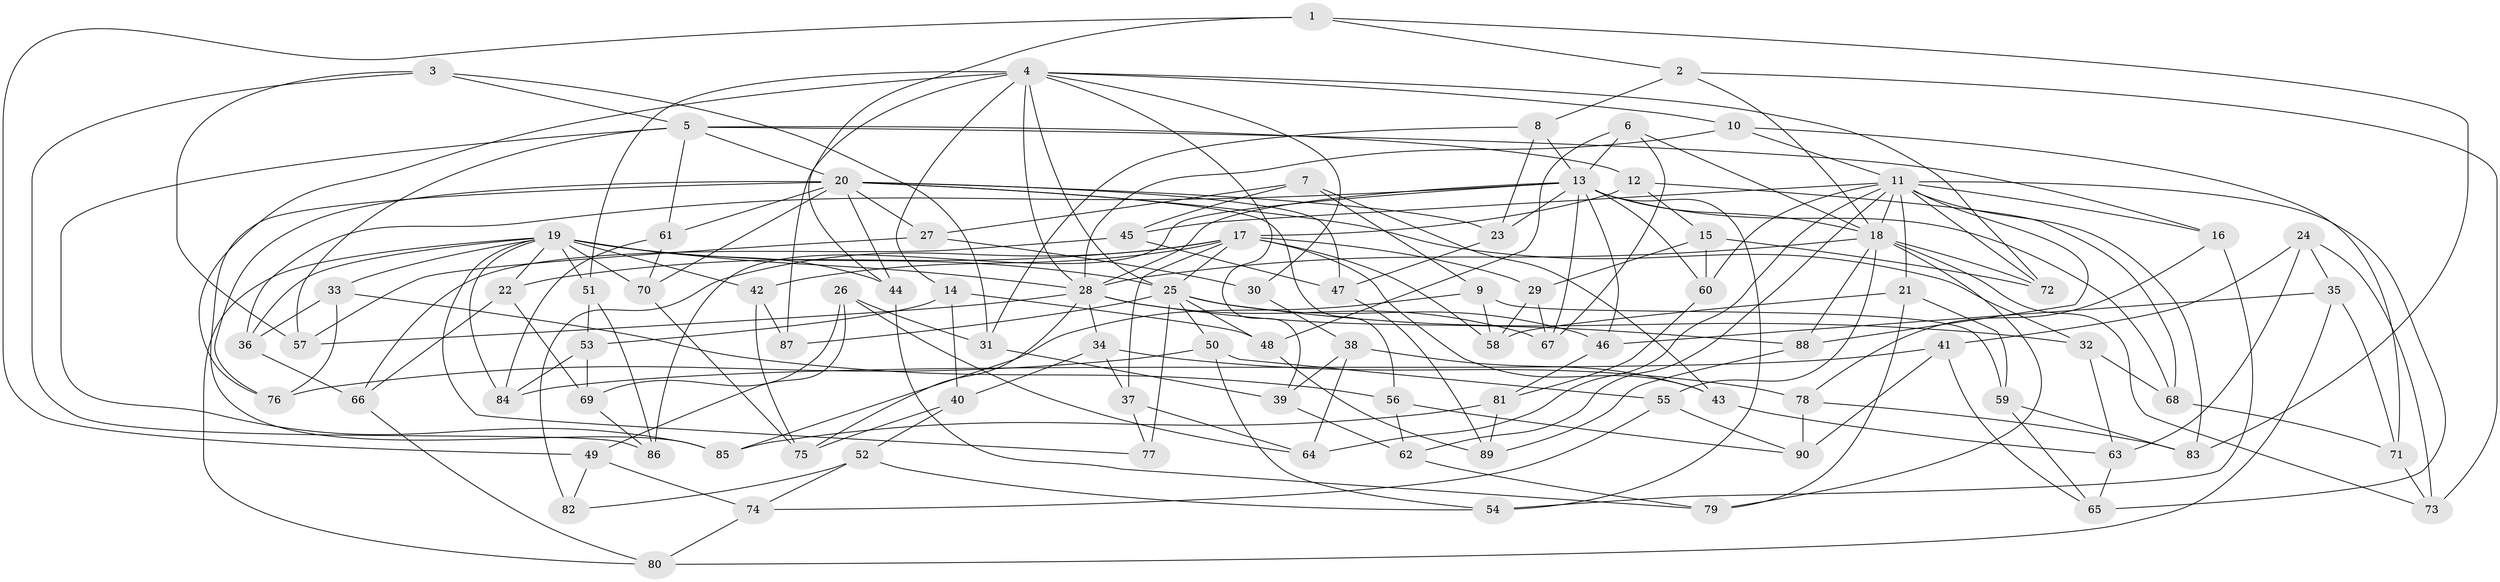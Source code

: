 // original degree distribution, {4: 1.0}
// Generated by graph-tools (version 1.1) at 2025/53/03/04/25 22:53:33]
// undirected, 90 vertices, 209 edges
graph export_dot {
  node [color=gray90,style=filled];
  1;
  2;
  3;
  4;
  5;
  6;
  7;
  8;
  9;
  10;
  11;
  12;
  13;
  14;
  15;
  16;
  17;
  18;
  19;
  20;
  21;
  22;
  23;
  24;
  25;
  26;
  27;
  28;
  29;
  30;
  31;
  32;
  33;
  34;
  35;
  36;
  37;
  38;
  39;
  40;
  41;
  42;
  43;
  44;
  45;
  46;
  47;
  48;
  49;
  50;
  51;
  52;
  53;
  54;
  55;
  56;
  57;
  58;
  59;
  60;
  61;
  62;
  63;
  64;
  65;
  66;
  67;
  68;
  69;
  70;
  71;
  72;
  73;
  74;
  75;
  76;
  77;
  78;
  79;
  80;
  81;
  82;
  83;
  84;
  85;
  86;
  87;
  88;
  89;
  90;
  1 -- 2 [weight=1.0];
  1 -- 44 [weight=1.0];
  1 -- 49 [weight=1.0];
  1 -- 83 [weight=1.0];
  2 -- 8 [weight=1.0];
  2 -- 18 [weight=1.0];
  2 -- 73 [weight=1.0];
  3 -- 5 [weight=1.0];
  3 -- 31 [weight=1.0];
  3 -- 57 [weight=1.0];
  3 -- 86 [weight=1.0];
  4 -- 10 [weight=1.0];
  4 -- 14 [weight=1.0];
  4 -- 25 [weight=1.0];
  4 -- 28 [weight=1.0];
  4 -- 30 [weight=2.0];
  4 -- 39 [weight=1.0];
  4 -- 51 [weight=1.0];
  4 -- 72 [weight=1.0];
  4 -- 76 [weight=1.0];
  4 -- 87 [weight=2.0];
  5 -- 12 [weight=1.0];
  5 -- 16 [weight=1.0];
  5 -- 20 [weight=2.0];
  5 -- 57 [weight=1.0];
  5 -- 61 [weight=1.0];
  5 -- 85 [weight=1.0];
  6 -- 13 [weight=1.0];
  6 -- 18 [weight=1.0];
  6 -- 48 [weight=1.0];
  6 -- 67 [weight=1.0];
  7 -- 9 [weight=1.0];
  7 -- 27 [weight=1.0];
  7 -- 43 [weight=1.0];
  7 -- 45 [weight=1.0];
  8 -- 13 [weight=1.0];
  8 -- 23 [weight=1.0];
  8 -- 31 [weight=1.0];
  9 -- 58 [weight=1.0];
  9 -- 59 [weight=1.0];
  9 -- 85 [weight=1.0];
  10 -- 11 [weight=1.0];
  10 -- 28 [weight=1.0];
  10 -- 71 [weight=1.0];
  11 -- 16 [weight=1.0];
  11 -- 18 [weight=1.0];
  11 -- 21 [weight=1.0];
  11 -- 45 [weight=1.0];
  11 -- 60 [weight=1.0];
  11 -- 62 [weight=1.0];
  11 -- 64 [weight=1.0];
  11 -- 65 [weight=1.0];
  11 -- 72 [weight=1.0];
  11 -- 83 [weight=1.0];
  11 -- 88 [weight=1.0];
  12 -- 15 [weight=1.0];
  12 -- 17 [weight=1.0];
  12 -- 68 [weight=1.0];
  13 -- 18 [weight=1.0];
  13 -- 23 [weight=1.0];
  13 -- 28 [weight=1.0];
  13 -- 36 [weight=1.0];
  13 -- 46 [weight=1.0];
  13 -- 54 [weight=1.0];
  13 -- 60 [weight=1.0];
  13 -- 67 [weight=1.0];
  13 -- 68 [weight=1.0];
  13 -- 86 [weight=1.0];
  14 -- 40 [weight=1.0];
  14 -- 48 [weight=1.0];
  14 -- 53 [weight=1.0];
  15 -- 29 [weight=1.0];
  15 -- 60 [weight=1.0];
  15 -- 72 [weight=1.0];
  16 -- 54 [weight=1.0];
  16 -- 78 [weight=1.0];
  17 -- 22 [weight=1.0];
  17 -- 25 [weight=1.0];
  17 -- 29 [weight=1.0];
  17 -- 37 [weight=1.0];
  17 -- 42 [weight=1.0];
  17 -- 43 [weight=1.0];
  17 -- 58 [weight=1.0];
  17 -- 82 [weight=2.0];
  18 -- 28 [weight=1.0];
  18 -- 55 [weight=1.0];
  18 -- 72 [weight=1.0];
  18 -- 73 [weight=1.0];
  18 -- 79 [weight=1.0];
  18 -- 88 [weight=1.0];
  19 -- 22 [weight=1.0];
  19 -- 25 [weight=1.0];
  19 -- 28 [weight=1.0];
  19 -- 33 [weight=1.0];
  19 -- 36 [weight=1.0];
  19 -- 42 [weight=1.0];
  19 -- 44 [weight=1.0];
  19 -- 51 [weight=1.0];
  19 -- 70 [weight=1.0];
  19 -- 77 [weight=1.0];
  19 -- 80 [weight=1.0];
  19 -- 84 [weight=1.0];
  20 -- 23 [weight=1.0];
  20 -- 27 [weight=1.0];
  20 -- 32 [weight=1.0];
  20 -- 44 [weight=1.0];
  20 -- 47 [weight=1.0];
  20 -- 56 [weight=1.0];
  20 -- 61 [weight=1.0];
  20 -- 70 [weight=1.0];
  20 -- 76 [weight=1.0];
  20 -- 85 [weight=1.0];
  21 -- 58 [weight=1.0];
  21 -- 59 [weight=1.0];
  21 -- 79 [weight=1.0];
  22 -- 66 [weight=1.0];
  22 -- 69 [weight=1.0];
  23 -- 47 [weight=1.0];
  24 -- 35 [weight=1.0];
  24 -- 41 [weight=1.0];
  24 -- 63 [weight=1.0];
  24 -- 73 [weight=1.0];
  25 -- 32 [weight=1.0];
  25 -- 46 [weight=1.0];
  25 -- 48 [weight=1.0];
  25 -- 50 [weight=1.0];
  25 -- 77 [weight=2.0];
  25 -- 87 [weight=1.0];
  26 -- 31 [weight=1.0];
  26 -- 49 [weight=1.0];
  26 -- 64 [weight=1.0];
  26 -- 69 [weight=1.0];
  27 -- 30 [weight=1.0];
  27 -- 57 [weight=1.0];
  28 -- 34 [weight=1.0];
  28 -- 57 [weight=1.0];
  28 -- 67 [weight=1.0];
  28 -- 75 [weight=1.0];
  28 -- 88 [weight=1.0];
  29 -- 58 [weight=1.0];
  29 -- 67 [weight=1.0];
  30 -- 38 [weight=1.0];
  31 -- 39 [weight=1.0];
  32 -- 63 [weight=1.0];
  32 -- 68 [weight=1.0];
  33 -- 36 [weight=1.0];
  33 -- 56 [weight=1.0];
  33 -- 76 [weight=1.0];
  34 -- 37 [weight=1.0];
  34 -- 40 [weight=1.0];
  34 -- 78 [weight=1.0];
  35 -- 46 [weight=1.0];
  35 -- 71 [weight=1.0];
  35 -- 80 [weight=1.0];
  36 -- 66 [weight=1.0];
  37 -- 64 [weight=1.0];
  37 -- 77 [weight=1.0];
  38 -- 39 [weight=1.0];
  38 -- 43 [weight=1.0];
  38 -- 64 [weight=1.0];
  39 -- 62 [weight=1.0];
  40 -- 52 [weight=1.0];
  40 -- 75 [weight=1.0];
  41 -- 65 [weight=1.0];
  41 -- 84 [weight=1.0];
  41 -- 90 [weight=1.0];
  42 -- 75 [weight=1.0];
  42 -- 87 [weight=1.0];
  43 -- 63 [weight=1.0];
  44 -- 79 [weight=1.0];
  45 -- 47 [weight=1.0];
  45 -- 66 [weight=1.0];
  46 -- 81 [weight=1.0];
  47 -- 89 [weight=1.0];
  48 -- 89 [weight=1.0];
  49 -- 74 [weight=1.0];
  49 -- 82 [weight=1.0];
  50 -- 54 [weight=1.0];
  50 -- 55 [weight=1.0];
  50 -- 76 [weight=1.0];
  51 -- 53 [weight=1.0];
  51 -- 86 [weight=1.0];
  52 -- 54 [weight=1.0];
  52 -- 74 [weight=1.0];
  52 -- 82 [weight=1.0];
  53 -- 69 [weight=1.0];
  53 -- 84 [weight=1.0];
  55 -- 74 [weight=1.0];
  55 -- 90 [weight=1.0];
  56 -- 62 [weight=1.0];
  56 -- 90 [weight=1.0];
  59 -- 65 [weight=1.0];
  59 -- 83 [weight=1.0];
  60 -- 81 [weight=1.0];
  61 -- 70 [weight=1.0];
  61 -- 84 [weight=1.0];
  62 -- 79 [weight=1.0];
  63 -- 65 [weight=1.0];
  66 -- 80 [weight=1.0];
  68 -- 71 [weight=1.0];
  69 -- 86 [weight=1.0];
  70 -- 75 [weight=1.0];
  71 -- 73 [weight=1.0];
  74 -- 80 [weight=1.0];
  78 -- 83 [weight=1.0];
  78 -- 90 [weight=1.0];
  81 -- 85 [weight=1.0];
  81 -- 89 [weight=1.0];
  88 -- 89 [weight=1.0];
}
